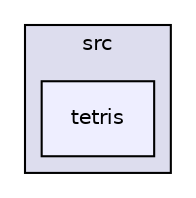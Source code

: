 digraph "/home/cj/workspace/Tetris/src/tetris" {
  compound=true
  node [ fontsize="10", fontname="Helvetica"];
  edge [ labelfontsize="10", labelfontname="Helvetica"];
  subgraph clusterdir_68267d1309a1af8e8297ef4c3efbcdba {
    graph [ bgcolor="#ddddee", pencolor="black", label="src" fontname="Helvetica", fontsize="10", URL="dir_68267d1309a1af8e8297ef4c3efbcdba.html"]
  dir_33fdd4cdb1b96634eacc7402fd786645 [shape=box, label="tetris", style="filled", fillcolor="#eeeeff", pencolor="black", URL="dir_33fdd4cdb1b96634eacc7402fd786645.html"];
  }
}

